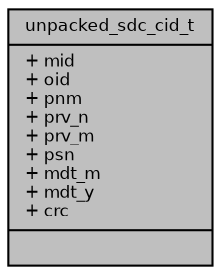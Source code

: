 digraph "unpacked_sdc_cid_t"
{
  bgcolor="transparent";
  edge [fontname="Helvetica",fontsize="8",labelfontname="Helvetica",labelfontsize="8"];
  node [fontname="Helvetica",fontsize="8",shape=record];
  Node1 [label="{unpacked_sdc_cid_t\n|+ mid\l+ oid\l+ pnm\l+ prv_n\l+ prv_m\l+ psn\l+ mdt_m\l+ mdt_y\l+ crc\l|}",height=0.2,width=0.4,color="black", fillcolor="grey75", style="filled", fontcolor="black"];
}
